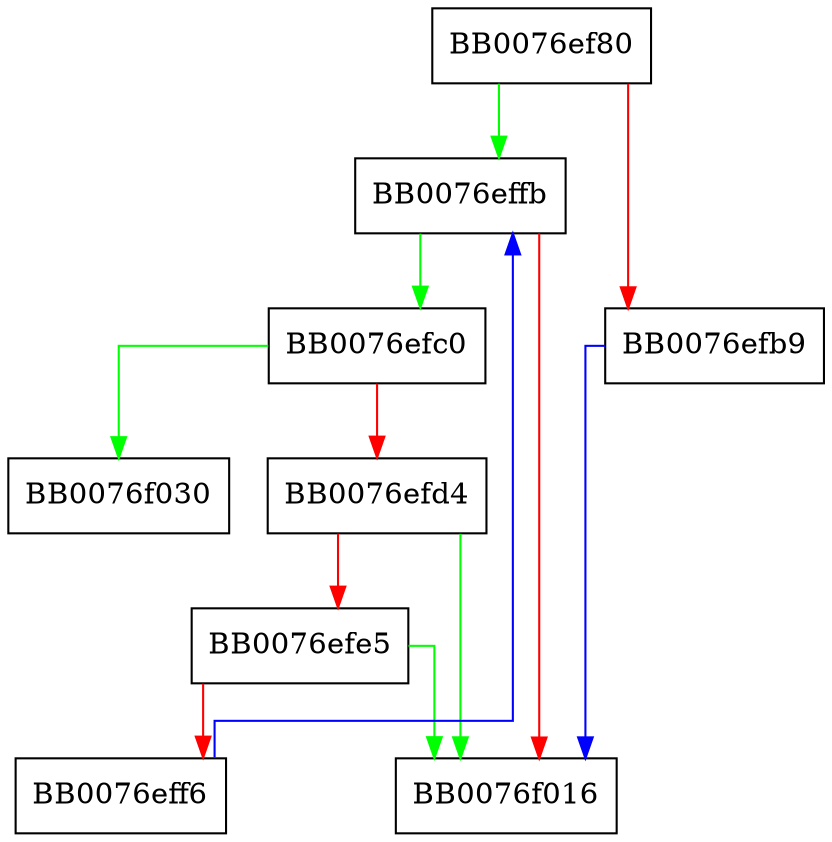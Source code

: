 digraph generate_unverifiable_g {
  node [shape="box"];
  graph [splines=ortho];
  BB0076ef80 -> BB0076effb [color="green"];
  BB0076ef80 -> BB0076efb9 [color="red"];
  BB0076efb9 -> BB0076f016 [color="blue"];
  BB0076efc0 -> BB0076f030 [color="green"];
  BB0076efc0 -> BB0076efd4 [color="red"];
  BB0076efd4 -> BB0076f016 [color="green"];
  BB0076efd4 -> BB0076efe5 [color="red"];
  BB0076efe5 -> BB0076f016 [color="green"];
  BB0076efe5 -> BB0076eff6 [color="red"];
  BB0076eff6 -> BB0076effb [color="blue"];
  BB0076effb -> BB0076efc0 [color="green"];
  BB0076effb -> BB0076f016 [color="red"];
}